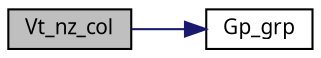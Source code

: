 digraph G
{
  edge [fontname="FreeSans.ttf",fontsize=10,labelfontname="FreeSans.ttf",labelfontsize=10];
  node [fontname="FreeSans.ttf",fontsize=10,shape=record];
  rankdir=LR;
  Node1 [label="Vt_nz_col",height=0.2,width=0.4,color="black", fillcolor="grey75", style="filled" fontcolor="black"];
  Node1 -> Node2 [color="midnightblue",fontsize=10,style="solid",fontname="FreeSans.ttf"];
  Node2 [label="Gp_grp",height=0.2,width=0.4,color="black", fillcolor="white", style="filled",URL="$lmer_8c.html#b8860702c5746bbc78758b160094e9e6",tooltip="Return the group in the (nf, Gp) combination to which ind belongs."];
}

